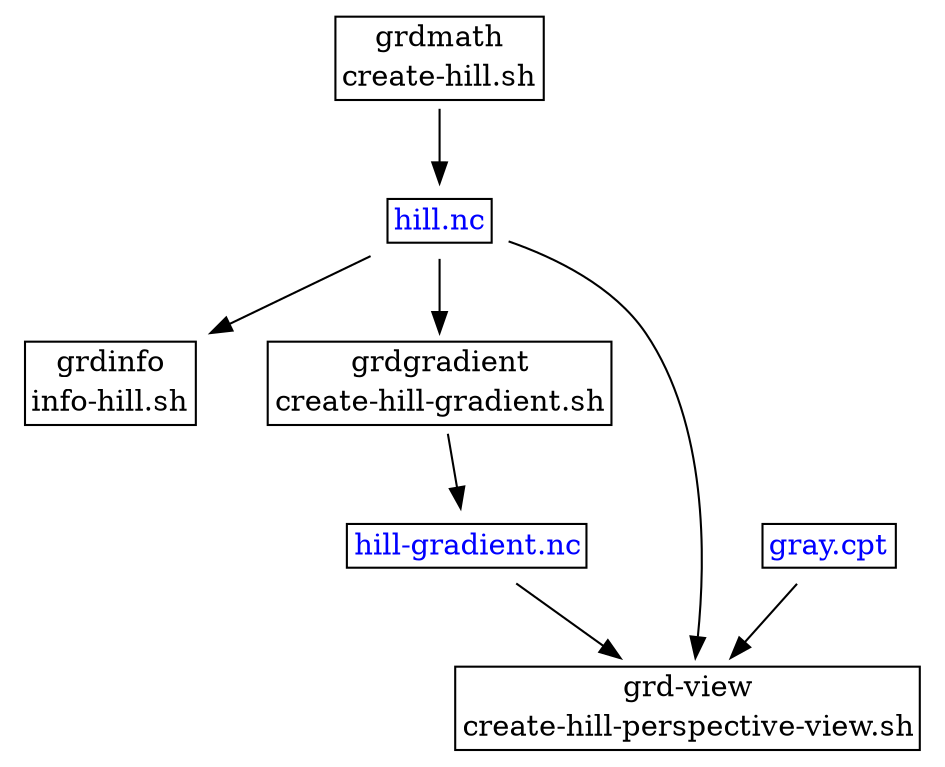 digraph R {

  node [shape=plaintext];

  grdmath_create_hill_sh [
    label=<
      <table border="1" cellborder="0" cellspacing="0">
           <tr><td>grdmath</td></tr>
           <tr><td>create-hill.sh</td></tr>
      </table>
    >];

  hill_nc [
    label=<
      <table border="1" cellborder="0" cellspacing="0">
           <tr><td><font color="#0000ff">hill.nc</font></td></tr>
      </table>
    >];

 grdinfo_info_hill [
 label=<
      <table border="1" cellborder="0" cellspacing="0">
           <tr><td>grdinfo</td></tr>
           <tr><td>info-hill.sh</td></tr>
      </table>
    >
  ];

  grdgradient_create_hill_gradient [
    label=<
      <table border="1" cellborder="0" cellspacing="0">
           <tr><td>grdgradient</td></tr>
           <tr><td>create-hill-gradient.sh</td></tr>
      </table>
    >];

  hill_gradient_nc [
    label=<
      <table border="1" cellborder="0" cellspacing="0">
           <tr><td><font color="#0000ff">hill-gradient.nc</font></td></tr>
      </table>
    >];

  gray_cpt [
    label=<
      <table border="1" cellborder="0" cellspacing="0">
           <tr><td><font color="#0000ff">gray.cpt</font></td></tr>
      </table>
    >];

  grdview_create_hill_perspective_view [
    label=<
      <table border="1" cellborder="0" cellspacing="0">
           <tr><td>grd-view</td></tr>
           <tr><td>create-hill-perspective-view.sh</td></tr>
      </table>
    >];

  grdmath_create_hill_sh -> hill_nc;

  hill_nc -> grdinfo_info_hill;

  hill_nc -> grdgradient_create_hill_gradient;

  grdgradient_create_hill_gradient -> hill_gradient_nc;

  hill_nc          -> grdview_create_hill_perspective_view;
  hill_gradient_nc -> grdview_create_hill_perspective_view;
  gray_cpt         -> grdview_create_hill_perspective_view;


}
